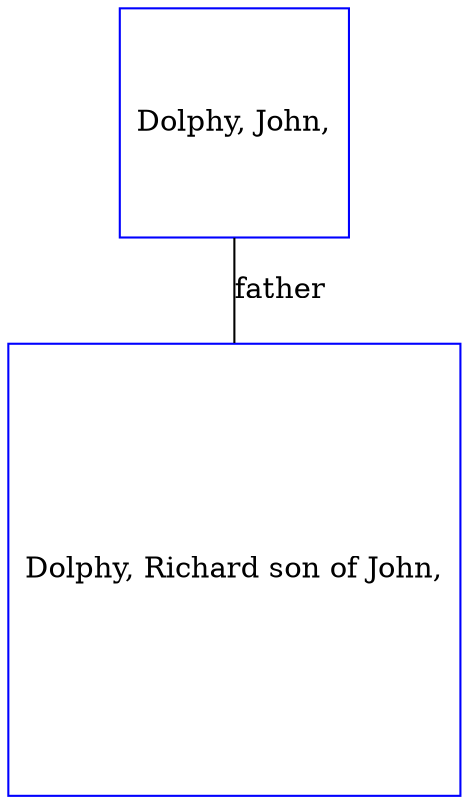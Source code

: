 digraph D {
    edge [dir=none];    node [shape=box];    "009991"   [label="Dolphy, John,", shape=box, regular=1, color="blue"] ;
"009990"   [label="Dolphy, Richard son of John,", shape=box, regular=1, color="blue"] ;
009991->009990 [label="father",arrowsize=0.0]; 
}
